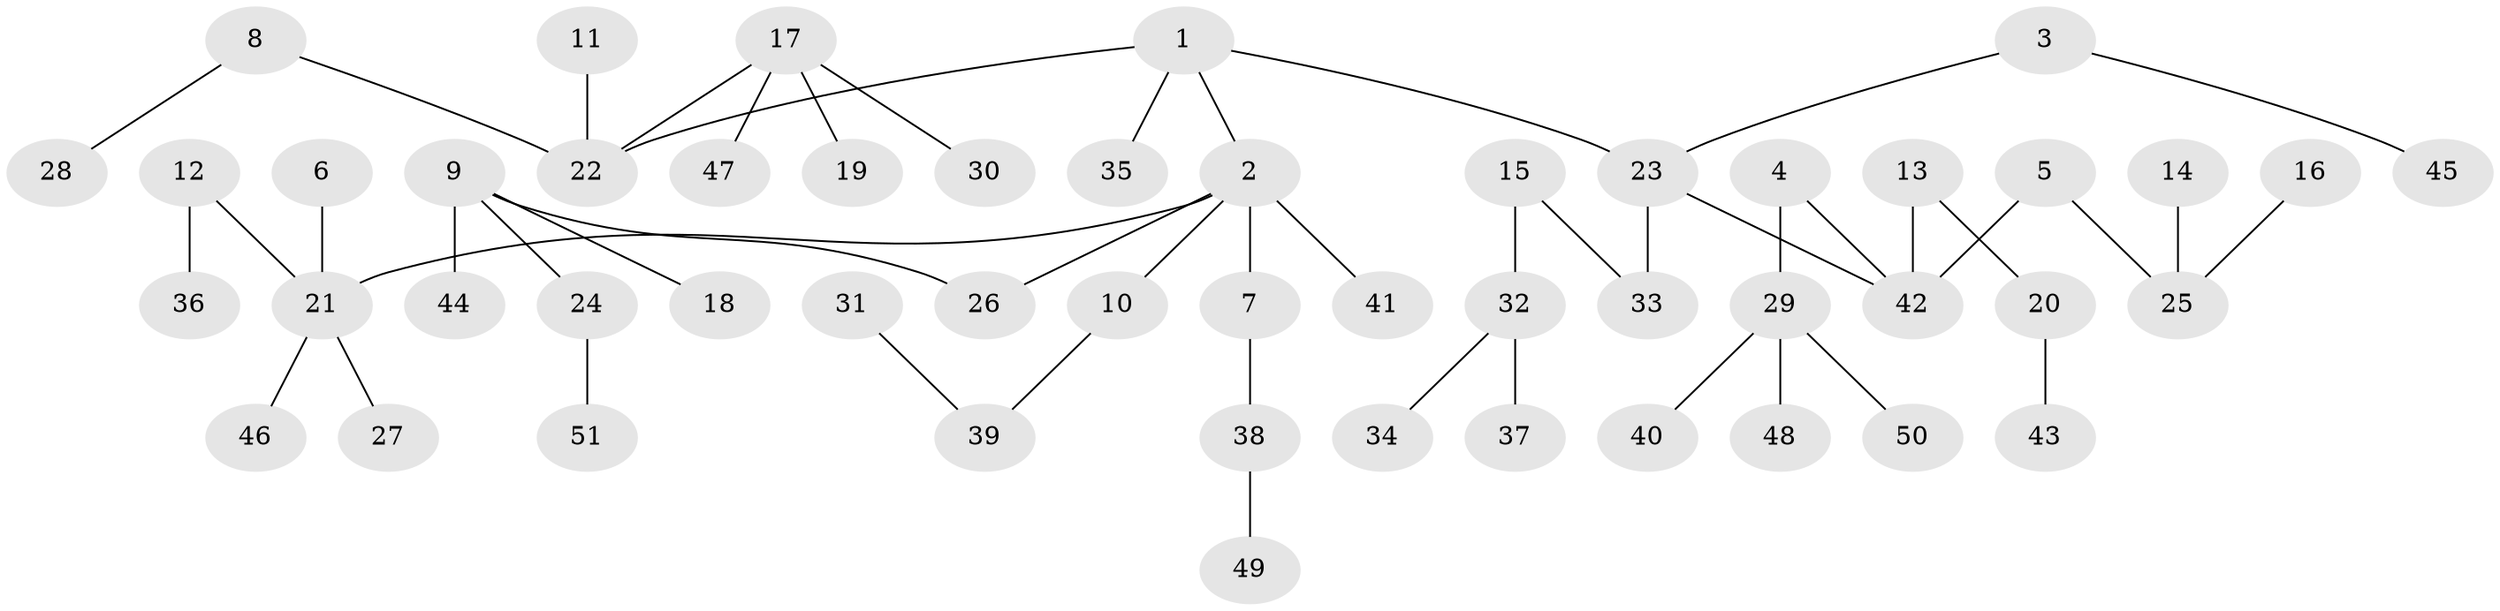// original degree distribution, {4: 0.036585365853658534, 5: 0.07317073170731707, 3: 0.12195121951219512, 2: 0.2682926829268293, 6: 0.012195121951219513, 1: 0.4878048780487805}
// Generated by graph-tools (version 1.1) at 2025/37/03/04/25 23:37:17]
// undirected, 51 vertices, 50 edges
graph export_dot {
  node [color=gray90,style=filled];
  1;
  2;
  3;
  4;
  5;
  6;
  7;
  8;
  9;
  10;
  11;
  12;
  13;
  14;
  15;
  16;
  17;
  18;
  19;
  20;
  21;
  22;
  23;
  24;
  25;
  26;
  27;
  28;
  29;
  30;
  31;
  32;
  33;
  34;
  35;
  36;
  37;
  38;
  39;
  40;
  41;
  42;
  43;
  44;
  45;
  46;
  47;
  48;
  49;
  50;
  51;
  1 -- 2 [weight=1.0];
  1 -- 22 [weight=1.0];
  1 -- 23 [weight=1.0];
  1 -- 35 [weight=1.0];
  2 -- 7 [weight=1.0];
  2 -- 10 [weight=1.0];
  2 -- 21 [weight=1.0];
  2 -- 26 [weight=1.0];
  2 -- 41 [weight=1.0];
  3 -- 23 [weight=1.0];
  3 -- 45 [weight=1.0];
  4 -- 29 [weight=1.0];
  4 -- 42 [weight=1.0];
  5 -- 25 [weight=1.0];
  5 -- 42 [weight=1.0];
  6 -- 21 [weight=1.0];
  7 -- 38 [weight=1.0];
  8 -- 22 [weight=1.0];
  8 -- 28 [weight=1.0];
  9 -- 18 [weight=1.0];
  9 -- 24 [weight=1.0];
  9 -- 26 [weight=1.0];
  9 -- 44 [weight=1.0];
  10 -- 39 [weight=1.0];
  11 -- 22 [weight=1.0];
  12 -- 21 [weight=1.0];
  12 -- 36 [weight=1.0];
  13 -- 20 [weight=1.0];
  13 -- 42 [weight=1.0];
  14 -- 25 [weight=1.0];
  15 -- 32 [weight=1.0];
  15 -- 33 [weight=1.0];
  16 -- 25 [weight=1.0];
  17 -- 19 [weight=1.0];
  17 -- 22 [weight=1.0];
  17 -- 30 [weight=1.0];
  17 -- 47 [weight=1.0];
  20 -- 43 [weight=1.0];
  21 -- 27 [weight=1.0];
  21 -- 46 [weight=1.0];
  23 -- 33 [weight=1.0];
  23 -- 42 [weight=1.0];
  24 -- 51 [weight=1.0];
  29 -- 40 [weight=1.0];
  29 -- 48 [weight=1.0];
  29 -- 50 [weight=1.0];
  31 -- 39 [weight=1.0];
  32 -- 34 [weight=1.0];
  32 -- 37 [weight=1.0];
  38 -- 49 [weight=1.0];
}

